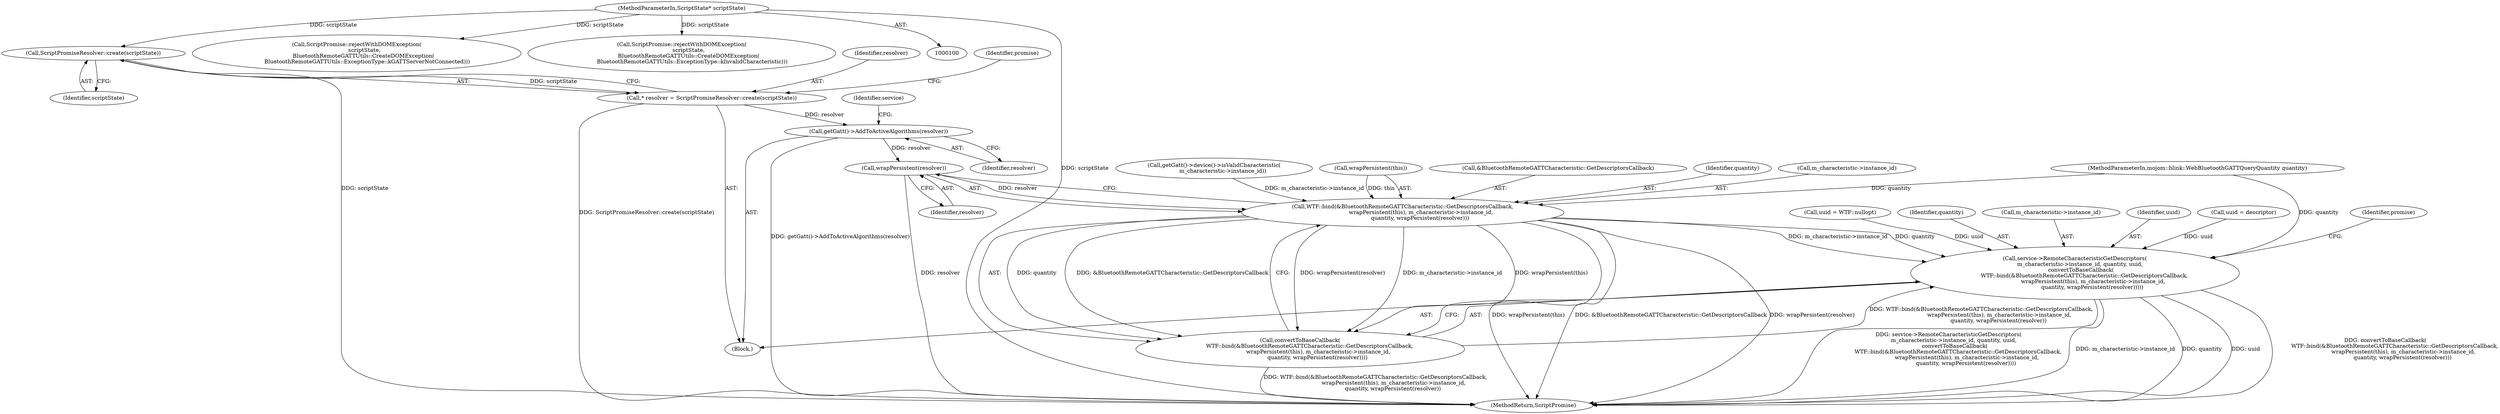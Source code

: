 digraph "0_Chrome_2bceda4948deeaed0a5a99305d0d488eb952f64f@API" {
"1000129" [label="(Call,ScriptPromiseResolver::create(scriptState))"];
"1000101" [label="(MethodParameterIn,ScriptState* scriptState)"];
"1000127" [label="(Call,* resolver = ScriptPromiseResolver::create(scriptState))"];
"1000135" [label="(Call,getGatt()->AddToActiveAlgorithms(resolver))"];
"1000167" [label="(Call,wrapPersistent(resolver))"];
"1000158" [label="(Call,WTF::bind(&BluetoothRemoteGATTCharacteristic::GetDescriptorsCallback,\n                     wrapPersistent(this), m_characteristic->instance_id,\n                    quantity, wrapPersistent(resolver)))"];
"1000151" [label="(Call,service->RemoteCharacteristicGetDescriptors(\n      m_characteristic->instance_id, quantity, uuid,\n       convertToBaseCallback(\n           WTF::bind(&BluetoothRemoteGATTCharacteristic::GetDescriptorsCallback,\n                     wrapPersistent(this), m_characteristic->instance_id,\n                    quantity, wrapPersistent(resolver)))))"];
"1000157" [label="(Call,convertToBaseCallback(\n           WTF::bind(&BluetoothRemoteGATTCharacteristic::GetDescriptorsCallback,\n                     wrapPersistent(this), m_characteristic->instance_id,\n                    quantity, wrapPersistent(resolver))))"];
"1000110" [label="(Call,ScriptPromise::rejectWithDOMException(\n         scriptState,\n        BluetoothRemoteGATTUtils::CreateDOMException(\n            BluetoothRemoteGATTUtils::ExceptionType::kGATTServerNotConnected)))"];
"1000159" [label="(Call,&BluetoothRemoteGATTCharacteristic::GetDescriptorsCallback)"];
"1000128" [label="(Identifier,resolver)"];
"1000170" [label="(Identifier,promise)"];
"1000166" [label="(Identifier,quantity)"];
"1000158" [label="(Call,WTF::bind(&BluetoothRemoteGATTCharacteristic::GetDescriptorsCallback,\n                     wrapPersistent(this), m_characteristic->instance_id,\n                    quantity, wrapPersistent(resolver)))"];
"1000142" [label="(Call,uuid = WTF::nullopt)"];
"1000163" [label="(Call,m_characteristic->instance_id)"];
"1000151" [label="(Call,service->RemoteCharacteristicGetDescriptors(\n      m_characteristic->instance_id, quantity, uuid,\n       convertToBaseCallback(\n           WTF::bind(&BluetoothRemoteGATTCharacteristic::GetDescriptorsCallback,\n                     wrapPersistent(this), m_characteristic->instance_id,\n                    quantity, wrapPersistent(resolver)))))"];
"1000116" [label="(Call,getGatt()->device()->isValidCharacteristic(\n          m_characteristic->instance_id))"];
"1000130" [label="(Identifier,scriptState)"];
"1000101" [label="(MethodParameterIn,ScriptState* scriptState)"];
"1000122" [label="(Call,ScriptPromise::rejectWithDOMException(\n        scriptState,\n        BluetoothRemoteGATTUtils::CreateDOMException(\n            BluetoothRemoteGATTUtils::ExceptionType::kInvalidCharacteristic)))"];
"1000133" [label="(Identifier,promise)"];
"1000102" [label="(MethodParameterIn,mojom::blink::WebBluetoothGATTQueryQuantity quantity)"];
"1000127" [label="(Call,* resolver = ScriptPromiseResolver::create(scriptState))"];
"1000161" [label="(Call,wrapPersistent(this))"];
"1000155" [label="(Identifier,quantity)"];
"1000152" [label="(Call,m_characteristic->instance_id)"];
"1000157" [label="(Call,convertToBaseCallback(\n           WTF::bind(&BluetoothRemoteGATTCharacteristic::GetDescriptorsCallback,\n                     wrapPersistent(this), m_characteristic->instance_id,\n                    quantity, wrapPersistent(resolver))))"];
"1000139" [label="(Identifier,service)"];
"1000156" [label="(Identifier,uuid)"];
"1000136" [label="(Identifier,resolver)"];
"1000129" [label="(Call,ScriptPromiseResolver::create(scriptState))"];
"1000104" [label="(Block,)"];
"1000135" [label="(Call,getGatt()->AddToActiveAlgorithms(resolver))"];
"1000167" [label="(Call,wrapPersistent(resolver))"];
"1000168" [label="(Identifier,resolver)"];
"1000148" [label="(Call,uuid = descriptor)"];
"1000171" [label="(MethodReturn,ScriptPromise)"];
"1000129" -> "1000127"  [label="AST: "];
"1000129" -> "1000130"  [label="CFG: "];
"1000130" -> "1000129"  [label="AST: "];
"1000127" -> "1000129"  [label="CFG: "];
"1000129" -> "1000171"  [label="DDG: scriptState"];
"1000129" -> "1000127"  [label="DDG: scriptState"];
"1000101" -> "1000129"  [label="DDG: scriptState"];
"1000101" -> "1000100"  [label="AST: "];
"1000101" -> "1000171"  [label="DDG: scriptState"];
"1000101" -> "1000110"  [label="DDG: scriptState"];
"1000101" -> "1000122"  [label="DDG: scriptState"];
"1000127" -> "1000104"  [label="AST: "];
"1000128" -> "1000127"  [label="AST: "];
"1000133" -> "1000127"  [label="CFG: "];
"1000127" -> "1000171"  [label="DDG: ScriptPromiseResolver::create(scriptState)"];
"1000127" -> "1000135"  [label="DDG: resolver"];
"1000135" -> "1000104"  [label="AST: "];
"1000135" -> "1000136"  [label="CFG: "];
"1000136" -> "1000135"  [label="AST: "];
"1000139" -> "1000135"  [label="CFG: "];
"1000135" -> "1000171"  [label="DDG: getGatt()->AddToActiveAlgorithms(resolver)"];
"1000135" -> "1000167"  [label="DDG: resolver"];
"1000167" -> "1000158"  [label="AST: "];
"1000167" -> "1000168"  [label="CFG: "];
"1000168" -> "1000167"  [label="AST: "];
"1000158" -> "1000167"  [label="CFG: "];
"1000167" -> "1000171"  [label="DDG: resolver"];
"1000167" -> "1000158"  [label="DDG: resolver"];
"1000158" -> "1000157"  [label="AST: "];
"1000159" -> "1000158"  [label="AST: "];
"1000161" -> "1000158"  [label="AST: "];
"1000163" -> "1000158"  [label="AST: "];
"1000166" -> "1000158"  [label="AST: "];
"1000157" -> "1000158"  [label="CFG: "];
"1000158" -> "1000171"  [label="DDG: &BluetoothRemoteGATTCharacteristic::GetDescriptorsCallback"];
"1000158" -> "1000171"  [label="DDG: wrapPersistent(resolver)"];
"1000158" -> "1000171"  [label="DDG: wrapPersistent(this)"];
"1000158" -> "1000151"  [label="DDG: m_characteristic->instance_id"];
"1000158" -> "1000151"  [label="DDG: quantity"];
"1000158" -> "1000157"  [label="DDG: quantity"];
"1000158" -> "1000157"  [label="DDG: m_characteristic->instance_id"];
"1000158" -> "1000157"  [label="DDG: wrapPersistent(this)"];
"1000158" -> "1000157"  [label="DDG: &BluetoothRemoteGATTCharacteristic::GetDescriptorsCallback"];
"1000158" -> "1000157"  [label="DDG: wrapPersistent(resolver)"];
"1000161" -> "1000158"  [label="DDG: this"];
"1000116" -> "1000158"  [label="DDG: m_characteristic->instance_id"];
"1000102" -> "1000158"  [label="DDG: quantity"];
"1000151" -> "1000104"  [label="AST: "];
"1000151" -> "1000157"  [label="CFG: "];
"1000152" -> "1000151"  [label="AST: "];
"1000155" -> "1000151"  [label="AST: "];
"1000156" -> "1000151"  [label="AST: "];
"1000157" -> "1000151"  [label="AST: "];
"1000170" -> "1000151"  [label="CFG: "];
"1000151" -> "1000171"  [label="DDG: convertToBaseCallback(\n           WTF::bind(&BluetoothRemoteGATTCharacteristic::GetDescriptorsCallback,\n                     wrapPersistent(this), m_characteristic->instance_id,\n                    quantity, wrapPersistent(resolver)))"];
"1000151" -> "1000171"  [label="DDG: service->RemoteCharacteristicGetDescriptors(\n      m_characteristic->instance_id, quantity, uuid,\n       convertToBaseCallback(\n           WTF::bind(&BluetoothRemoteGATTCharacteristic::GetDescriptorsCallback,\n                     wrapPersistent(this), m_characteristic->instance_id,\n                    quantity, wrapPersistent(resolver))))"];
"1000151" -> "1000171"  [label="DDG: m_characteristic->instance_id"];
"1000151" -> "1000171"  [label="DDG: quantity"];
"1000151" -> "1000171"  [label="DDG: uuid"];
"1000102" -> "1000151"  [label="DDG: quantity"];
"1000148" -> "1000151"  [label="DDG: uuid"];
"1000142" -> "1000151"  [label="DDG: uuid"];
"1000157" -> "1000151"  [label="DDG: WTF::bind(&BluetoothRemoteGATTCharacteristic::GetDescriptorsCallback,\n                     wrapPersistent(this), m_characteristic->instance_id,\n                    quantity, wrapPersistent(resolver))"];
"1000157" -> "1000171"  [label="DDG: WTF::bind(&BluetoothRemoteGATTCharacteristic::GetDescriptorsCallback,\n                     wrapPersistent(this), m_characteristic->instance_id,\n                    quantity, wrapPersistent(resolver))"];
}
